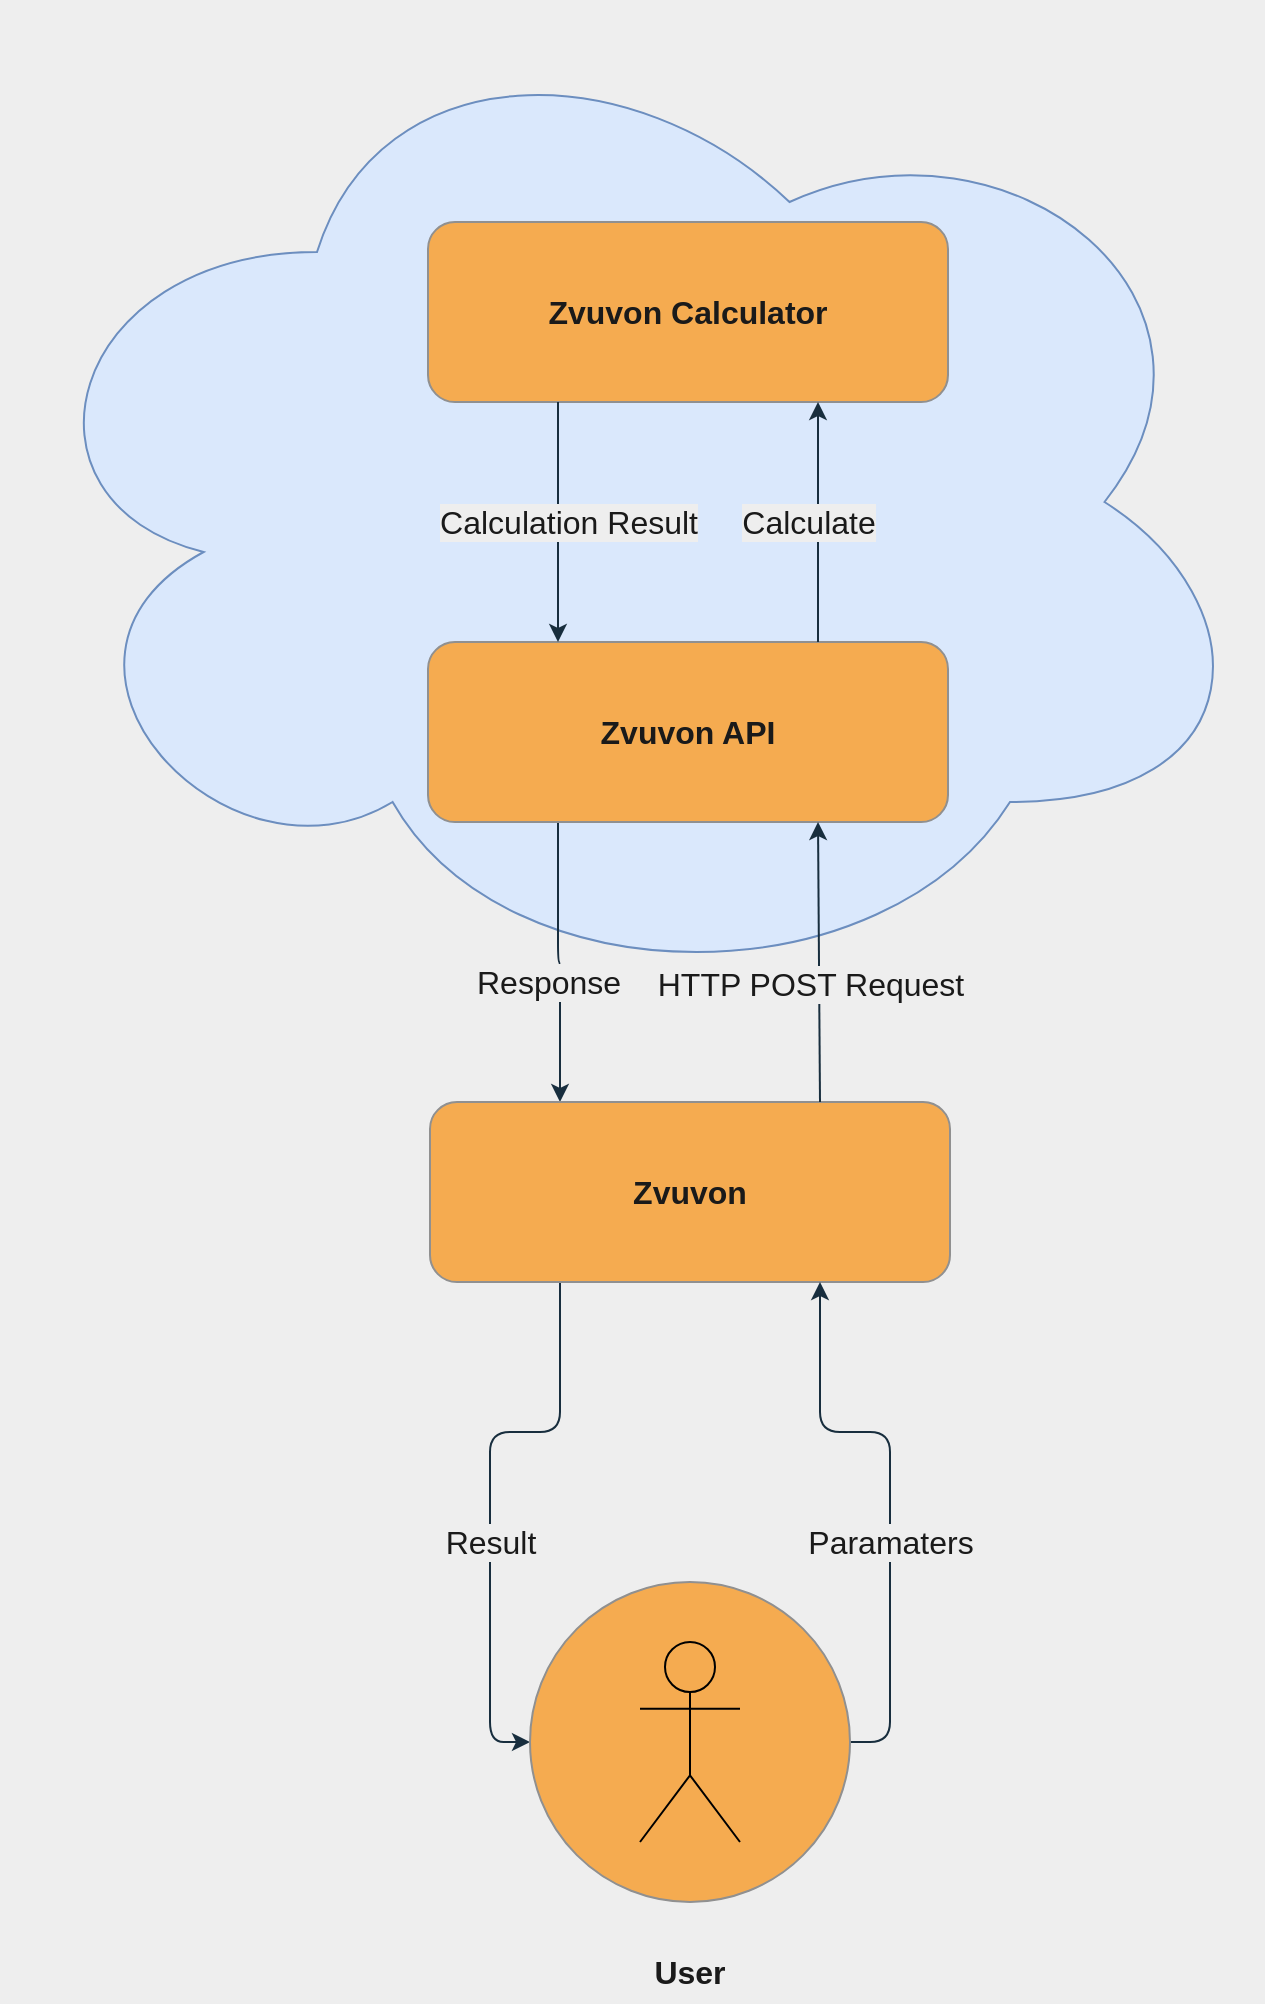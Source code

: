 <mxfile version="20.1.4" type="device"><diagram id="kE-WAu3PNX3NSqAve5FR" name="Page-1"><mxGraphModel dx="1938" dy="1011" grid="1" gridSize="10" guides="1" tooltips="1" connect="1" arrows="1" fold="1" page="1" pageScale="1" pageWidth="827" pageHeight="1169" background="#EEEEEE" math="0" shadow="0"><root><mxCell id="0"/><mxCell id="1" parent="0"/><mxCell id="lrQvC4PQ5FJ2dijgtTam-2" value="" style="ellipse;shape=cloud;whiteSpace=wrap;html=1;fillColor=#dae8fc;strokeColor=#6c8ebf;" vertex="1" parent="1"><mxGeometry x="70" y="30" width="630" height="500" as="geometry"/></mxCell><mxCell id="aI8R4uLvAXKqK6bejhma-1" value="&lt;font style=&quot;font-size: 16px;&quot;&gt;&lt;b&gt;Zvuvon Calculator&lt;/b&gt;&lt;/font&gt;" style="rounded=1;whiteSpace=wrap;html=1;fillColor=#F5AB50;strokeColor=#909090;fontColor=#1A1A1A;" parent="1" vertex="1"><mxGeometry x="283" y="140" width="260" height="90" as="geometry"/></mxCell><mxCell id="aI8R4uLvAXKqK6bejhma-23" style="edgeStyle=orthogonalEdgeStyle;rounded=1;orthogonalLoop=1;jettySize=auto;html=1;exitX=0.25;exitY=1;exitDx=0;exitDy=0;entryX=0.25;entryY=0;entryDx=0;entryDy=0;fontSize=16;labelBackgroundColor=#EEEEEE;strokeColor=#182E3E;fontColor=#1A1A1A;" parent="1" source="aI8R4uLvAXKqK6bejhma-3" target="aI8R4uLvAXKqK6bejhma-4" edge="1"><mxGeometry relative="1" as="geometry"/></mxCell><mxCell id="aI8R4uLvAXKqK6bejhma-24" value="Response" style="edgeLabel;html=1;align=center;verticalAlign=middle;resizable=0;points=[];fontSize=16;rounded=1;labelBackgroundColor=#EEEEEE;fontColor=#1A1A1A;" parent="aI8R4uLvAXKqK6bejhma-23" vertex="1" connectable="0"><mxGeometry x="-0.16" y="-3" relative="1" as="geometry"><mxPoint x="-2" y="21" as="offset"/></mxGeometry></mxCell><mxCell id="aI8R4uLvAXKqK6bejhma-3" value="&lt;font style=&quot;font-size: 16px;&quot;&gt;&lt;b&gt;Zvuvon API&lt;br&gt;&lt;/b&gt;&lt;/font&gt;" style="rounded=1;whiteSpace=wrap;html=1;fillColor=#F5AB50;strokeColor=#909090;fontColor=#1A1A1A;" parent="1" vertex="1"><mxGeometry x="283" y="350" width="260" height="90" as="geometry"/></mxCell><mxCell id="aI8R4uLvAXKqK6bejhma-27" style="edgeStyle=orthogonalEdgeStyle;rounded=1;orthogonalLoop=1;jettySize=auto;html=1;exitX=0.25;exitY=1;exitDx=0;exitDy=0;entryX=0;entryY=0.5;entryDx=0;entryDy=0;fontSize=16;labelBackgroundColor=#EEEEEE;strokeColor=#182E3E;fontColor=#1A1A1A;" parent="1" source="aI8R4uLvAXKqK6bejhma-4" target="aI8R4uLvAXKqK6bejhma-18" edge="1"><mxGeometry relative="1" as="geometry"/></mxCell><mxCell id="aI8R4uLvAXKqK6bejhma-28" value="Result" style="edgeLabel;html=1;align=center;verticalAlign=middle;resizable=0;points=[];fontSize=16;rounded=1;labelBackgroundColor=#EEEEEE;fontColor=#1A1A1A;" parent="aI8R4uLvAXKqK6bejhma-27" vertex="1" connectable="0"><mxGeometry x="0.106" y="-3" relative="1" as="geometry"><mxPoint x="3" y="7" as="offset"/></mxGeometry></mxCell><mxCell id="aI8R4uLvAXKqK6bejhma-4" value="&lt;font style=&quot;font-size: 16px;&quot;&gt;&lt;b&gt;Zvuvon&lt;br&gt;&lt;/b&gt;&lt;/font&gt;" style="rounded=1;whiteSpace=wrap;html=1;fillColor=#F5AB50;strokeColor=#909090;fontColor=#1A1A1A;" parent="1" vertex="1"><mxGeometry x="284" y="580" width="260" height="90" as="geometry"/></mxCell><mxCell id="aI8R4uLvAXKqK6bejhma-9" value="" style="endArrow=classic;html=1;rounded=1;fontSize=16;entryX=0.75;entryY=1;entryDx=0;entryDy=0;exitX=0.75;exitY=0;exitDx=0;exitDy=0;labelBackgroundColor=#EEEEEE;strokeColor=#182E3E;fontColor=#1A1A1A;" parent="1" source="aI8R4uLvAXKqK6bejhma-3" target="aI8R4uLvAXKqK6bejhma-1" edge="1"><mxGeometry width="50" height="50" relative="1" as="geometry"><mxPoint x="433" y="290" as="sourcePoint"/><mxPoint x="483" y="240" as="targetPoint"/></mxGeometry></mxCell><mxCell id="aI8R4uLvAXKqK6bejhma-11" value="Calculate" style="edgeLabel;html=1;align=center;verticalAlign=middle;resizable=0;points=[];fontSize=16;rounded=1;labelBackgroundColor=#EEEEEE;fontColor=#1A1A1A;" parent="aI8R4uLvAXKqK6bejhma-9" vertex="1" connectable="0"><mxGeometry x="0.167" y="-2" relative="1" as="geometry"><mxPoint x="-7" y="10" as="offset"/></mxGeometry></mxCell><mxCell id="aI8R4uLvAXKqK6bejhma-10" value="" style="endArrow=classic;html=1;rounded=1;fontSize=16;entryX=0.25;entryY=0;entryDx=0;entryDy=0;exitX=0.25;exitY=1;exitDx=0;exitDy=0;labelBackgroundColor=#EEEEEE;strokeColor=#182E3E;fontColor=#1A1A1A;" parent="1" source="aI8R4uLvAXKqK6bejhma-1" target="aI8R4uLvAXKqK6bejhma-3" edge="1"><mxGeometry width="50" height="50" relative="1" as="geometry"><mxPoint x="293" y="280" as="sourcePoint"/><mxPoint x="343" y="230" as="targetPoint"/></mxGeometry></mxCell><mxCell id="aI8R4uLvAXKqK6bejhma-12" value="Calculation Result" style="edgeLabel;html=1;align=center;verticalAlign=middle;resizable=0;points=[];fontSize=16;rounded=1;labelBackgroundColor=#EEEEEE;fontColor=#1A1A1A;" parent="aI8R4uLvAXKqK6bejhma-10" vertex="1" connectable="0"><mxGeometry x="-0.217" relative="1" as="geometry"><mxPoint x="5" y="13" as="offset"/></mxGeometry></mxCell><mxCell id="aI8R4uLvAXKqK6bejhma-13" value="" style="endArrow=classic;html=1;rounded=1;fontSize=16;entryX=0.75;entryY=1;entryDx=0;entryDy=0;exitX=0.75;exitY=0;exitDx=0;exitDy=0;labelBackgroundColor=#EEEEEE;strokeColor=#182E3E;fontColor=#1A1A1A;" parent="1" source="aI8R4uLvAXKqK6bejhma-4" target="aI8R4uLvAXKqK6bejhma-3" edge="1"><mxGeometry width="50" height="50" relative="1" as="geometry"><mxPoint x="489" y="570" as="sourcePoint"/><mxPoint x="489" y="450" as="targetPoint"/></mxGeometry></mxCell><mxCell id="aI8R4uLvAXKqK6bejhma-14" value="HTTP POST Request" style="edgeLabel;html=1;align=center;verticalAlign=middle;resizable=0;points=[];fontSize=16;rounded=1;labelBackgroundColor=#EEEEEE;fontColor=#1A1A1A;" parent="aI8R4uLvAXKqK6bejhma-13" vertex="1" connectable="0"><mxGeometry x="0.167" y="-2" relative="1" as="geometry"><mxPoint x="-7" y="22" as="offset"/></mxGeometry></mxCell><mxCell id="aI8R4uLvAXKqK6bejhma-25" style="edgeStyle=orthogonalEdgeStyle;rounded=1;orthogonalLoop=1;jettySize=auto;html=1;entryX=0.75;entryY=1;entryDx=0;entryDy=0;fontSize=16;exitX=1;exitY=0.5;exitDx=0;exitDy=0;labelBackgroundColor=#EEEEEE;strokeColor=#182E3E;fontColor=#1A1A1A;" parent="1" source="aI8R4uLvAXKqK6bejhma-18" target="aI8R4uLvAXKqK6bejhma-4" edge="1"><mxGeometry relative="1" as="geometry"/></mxCell><mxCell id="aI8R4uLvAXKqK6bejhma-26" value="Paramaters" style="edgeLabel;html=1;align=center;verticalAlign=middle;resizable=0;points=[];fontSize=16;rounded=1;labelBackgroundColor=#EEEEEE;fontColor=#1A1A1A;" parent="aI8R4uLvAXKqK6bejhma-25" vertex="1" connectable="0"><mxGeometry x="0.325" y="-2" relative="1" as="geometry"><mxPoint x="14" y="57" as="offset"/></mxGeometry></mxCell><mxCell id="aI8R4uLvAXKqK6bejhma-18" value="" style="ellipse;whiteSpace=wrap;html=1;aspect=fixed;fontSize=16;rounded=1;fillColor=#F5AB50;strokeColor=#909090;fontColor=#1A1A1A;" parent="1" vertex="1"><mxGeometry x="334" y="820" width="160" height="160" as="geometry"/></mxCell><mxCell id="aI8R4uLvAXKqK6bejhma-19" value="" style="shape=umlActor;verticalLabelPosition=bottom;verticalAlign=top;html=1;outlineConnect=0;fontSize=16;rounded=1;fillColor=none;" parent="1" vertex="1"><mxGeometry x="389" y="850" width="50" height="100" as="geometry"/></mxCell><mxCell id="aI8R4uLvAXKqK6bejhma-22" value="&lt;b&gt;User&lt;/b&gt;" style="text;html=1;strokeColor=none;fillColor=none;align=center;verticalAlign=middle;whiteSpace=wrap;rounded=1;fontSize=16;fontColor=#1A1A1A;" parent="1" vertex="1"><mxGeometry x="384" y="1000" width="60" height="30" as="geometry"/></mxCell></root></mxGraphModel></diagram></mxfile>